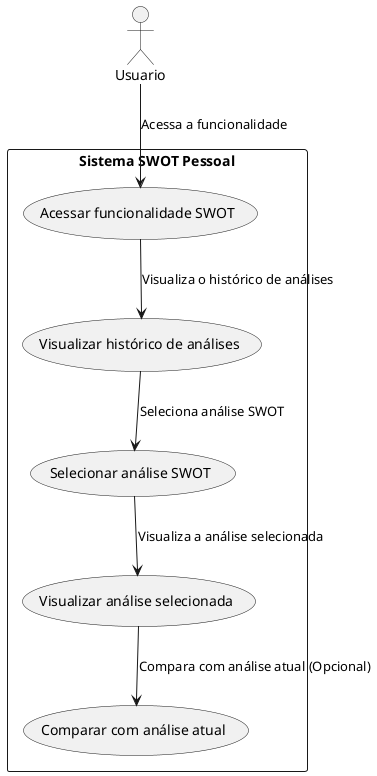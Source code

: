 @startuml
top to bottom direction

actor "Usuario" as User

rectangle "Sistema SWOT Pessoal" {
    usecase "Acessar funcionalidade SWOT" as Acessar
    usecase "Visualizar histórico de análises" as VisualizarHistorico
    usecase "Selecionar análise SWOT" as SelecionarAnalise
    usecase "Visualizar análise selecionada" as VisualizarAnalise
    usecase "Comparar com análise atual" as Comparar
}

User --> Acessar : Acessa a funcionalidade
Acessar --> VisualizarHistorico : Visualiza o histórico de análises
VisualizarHistorico --> SelecionarAnalise : Seleciona análise SWOT
SelecionarAnalise --> VisualizarAnalise : Visualiza a análise selecionada
VisualizarAnalise --> Comparar : Compara com análise atual (Opcional)

@enduml

